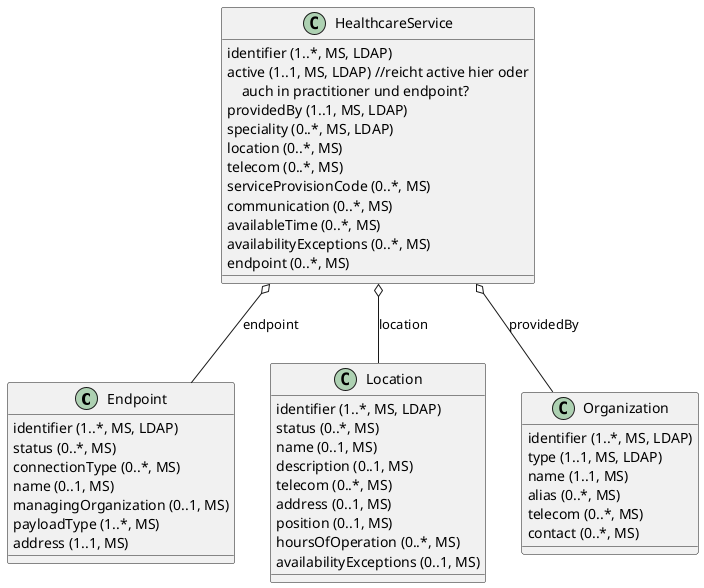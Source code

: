@startuml
class Endpoint {
  {field} identifier (1..*, MS, LDAP)
  {field} status (0..*, MS)
  {field} connectionType (0..*, MS)
  {field} name (0..1, MS)
  {field} managingOrganization (0..1, MS)
  {field} payloadType (1..*, MS)
  {field} address (1..1, MS)
}
class Location {
  {field} identifier (1..*, MS, LDAP)
  {field} status (0..*, MS)
  {field} name (0..1, MS)
  {field} description (0..1, MS)
  {field} telecom (0..*, MS)
  {field} address (0..1, MS)
  {field} position (0..1, MS)
  {field} hoursOfOperation (0..*, MS)
  {field} availabilityExceptions (0..1, MS)
}
class HealthcareService {
  {field} identifier (1..*, MS, LDAP)
  {field} active (1..1, MS, LDAP) //reicht active hier oder\n    auch in practitioner und endpoint?
  {field} providedBy (1..1, MS, LDAP)
  {field} speciality (0..*, MS, LDAP)
  {field} location (0..*, MS)
  {field} telecom (0..*, MS)
  {field} serviceProvisionCode (0..*, MS)
  {field} communication (0..*, MS)
  '{field} appointmentRequired (0..1, MS)
  {field} availableTime (0..*, MS)
  {field} availabilityExceptions (0..*, MS)
  {field} endpoint (0..*, MS)
}
class Organization {
  {field} identifier (1..*, MS, LDAP)
  {field} type (1..1, MS, LDAP)
  {field} name (1..1, MS)
  {field} alias (0..*, MS)
  {field} telecom (0..*, MS)
  {field} contact (0..*, MS)
}

HealthcareService o-- Organization: providedBy
HealthcareService o-- Endpoint: endpoint
HealthcareService o-- Location: location

@enduml